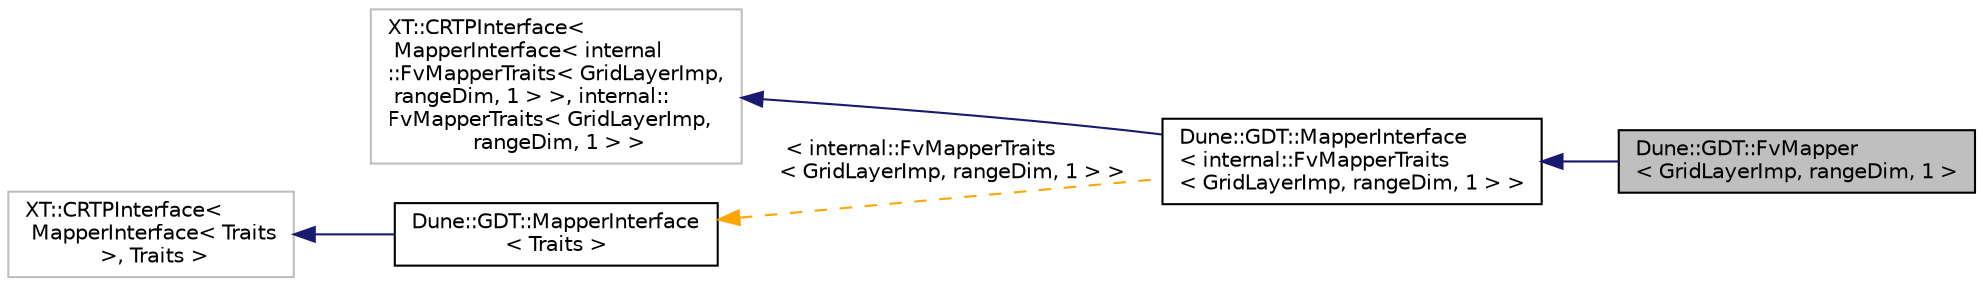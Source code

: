 digraph "Dune::GDT::FvMapper&lt; GridLayerImp, rangeDim, 1 &gt;"
{
  edge [fontname="Helvetica",fontsize="10",labelfontname="Helvetica",labelfontsize="10"];
  node [fontname="Helvetica",fontsize="10",shape=record];
  rankdir="LR";
  Node0 [label="Dune::GDT::FvMapper\l\< GridLayerImp, rangeDim, 1 \>",height=0.2,width=0.4,color="black", fillcolor="grey75", style="filled", fontcolor="black"];
  Node1 -> Node0 [dir="back",color="midnightblue",fontsize="10",style="solid",fontname="Helvetica"];
  Node1 [label="Dune::GDT::MapperInterface\l\< internal::FvMapperTraits\l\< GridLayerImp, rangeDim, 1 \> \>",height=0.2,width=0.4,color="black", fillcolor="white", style="filled",URL="$a03004.html"];
  Node2 -> Node1 [dir="back",color="midnightblue",fontsize="10",style="solid",fontname="Helvetica"];
  Node2 [label="XT::CRTPInterface\<\l MapperInterface\< internal\l::FvMapperTraits\< GridLayerImp,\l rangeDim, 1 \> \>, internal::\lFvMapperTraits\< GridLayerImp,\l rangeDim, 1 \> \>",height=0.2,width=0.4,color="grey75", fillcolor="white", style="filled"];
  Node3 -> Node1 [dir="back",color="orange",fontsize="10",style="dashed",label=" \< internal::FvMapperTraits\l\< GridLayerImp, rangeDim, 1 \> \>" ,fontname="Helvetica"];
  Node3 [label="Dune::GDT::MapperInterface\l\< Traits \>",height=0.2,width=0.4,color="black", fillcolor="white", style="filled",URL="$a03004.html"];
  Node4 -> Node3 [dir="back",color="midnightblue",fontsize="10",style="solid",fontname="Helvetica"];
  Node4 [label="XT::CRTPInterface\<\l MapperInterface\< Traits\l \>, Traits \>",height=0.2,width=0.4,color="grey75", fillcolor="white", style="filled"];
}
